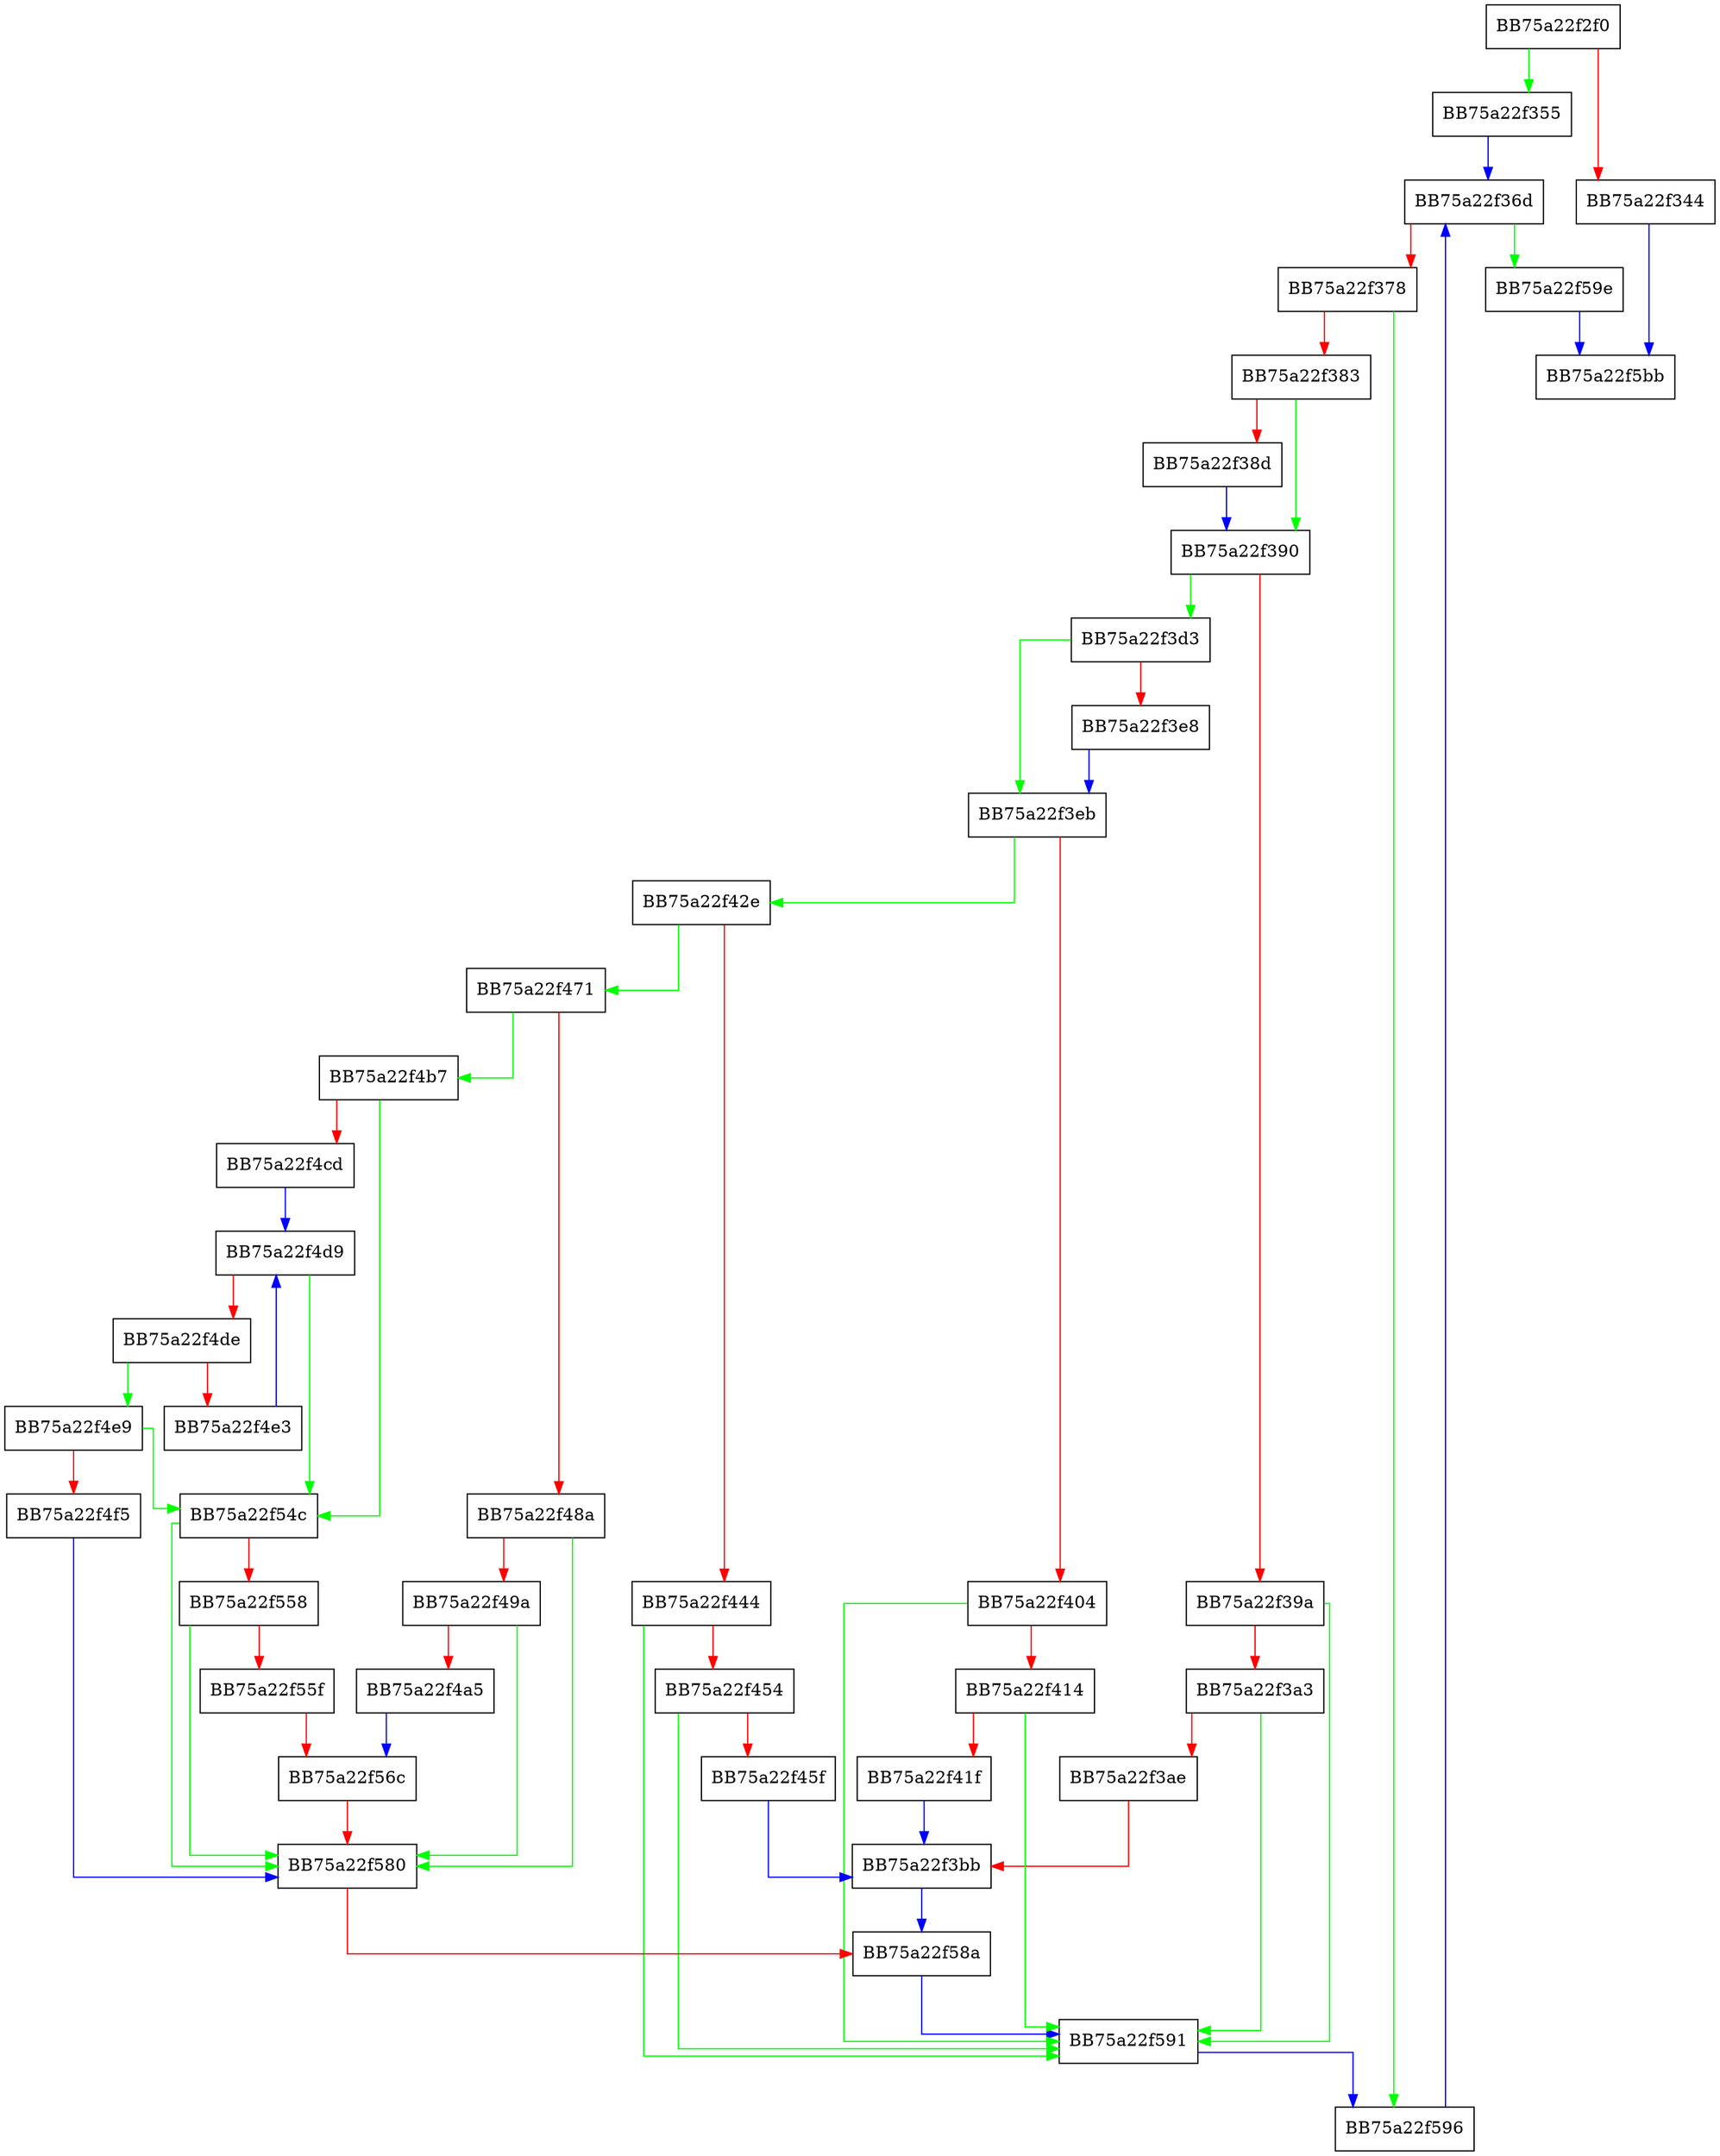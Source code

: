 digraph LoadEopMonitoringProcessInfo {
  node [shape="box"];
  graph [splines=ortho];
  BB75a22f2f0 -> BB75a22f355 [color="green"];
  BB75a22f2f0 -> BB75a22f344 [color="red"];
  BB75a22f344 -> BB75a22f5bb [color="blue"];
  BB75a22f355 -> BB75a22f36d [color="blue"];
  BB75a22f36d -> BB75a22f59e [color="green"];
  BB75a22f36d -> BB75a22f378 [color="red"];
  BB75a22f378 -> BB75a22f596 [color="green"];
  BB75a22f378 -> BB75a22f383 [color="red"];
  BB75a22f383 -> BB75a22f390 [color="green"];
  BB75a22f383 -> BB75a22f38d [color="red"];
  BB75a22f38d -> BB75a22f390 [color="blue"];
  BB75a22f390 -> BB75a22f3d3 [color="green"];
  BB75a22f390 -> BB75a22f39a [color="red"];
  BB75a22f39a -> BB75a22f591 [color="green"];
  BB75a22f39a -> BB75a22f3a3 [color="red"];
  BB75a22f3a3 -> BB75a22f591 [color="green"];
  BB75a22f3a3 -> BB75a22f3ae [color="red"];
  BB75a22f3ae -> BB75a22f3bb [color="red"];
  BB75a22f3bb -> BB75a22f58a [color="blue"];
  BB75a22f3d3 -> BB75a22f3eb [color="green"];
  BB75a22f3d3 -> BB75a22f3e8 [color="red"];
  BB75a22f3e8 -> BB75a22f3eb [color="blue"];
  BB75a22f3eb -> BB75a22f42e [color="green"];
  BB75a22f3eb -> BB75a22f404 [color="red"];
  BB75a22f404 -> BB75a22f591 [color="green"];
  BB75a22f404 -> BB75a22f414 [color="red"];
  BB75a22f414 -> BB75a22f591 [color="green"];
  BB75a22f414 -> BB75a22f41f [color="red"];
  BB75a22f41f -> BB75a22f3bb [color="blue"];
  BB75a22f42e -> BB75a22f471 [color="green"];
  BB75a22f42e -> BB75a22f444 [color="red"];
  BB75a22f444 -> BB75a22f591 [color="green"];
  BB75a22f444 -> BB75a22f454 [color="red"];
  BB75a22f454 -> BB75a22f591 [color="green"];
  BB75a22f454 -> BB75a22f45f [color="red"];
  BB75a22f45f -> BB75a22f3bb [color="blue"];
  BB75a22f471 -> BB75a22f4b7 [color="green"];
  BB75a22f471 -> BB75a22f48a [color="red"];
  BB75a22f48a -> BB75a22f580 [color="green"];
  BB75a22f48a -> BB75a22f49a [color="red"];
  BB75a22f49a -> BB75a22f580 [color="green"];
  BB75a22f49a -> BB75a22f4a5 [color="red"];
  BB75a22f4a5 -> BB75a22f56c [color="blue"];
  BB75a22f4b7 -> BB75a22f54c [color="green"];
  BB75a22f4b7 -> BB75a22f4cd [color="red"];
  BB75a22f4cd -> BB75a22f4d9 [color="blue"];
  BB75a22f4d9 -> BB75a22f54c [color="green"];
  BB75a22f4d9 -> BB75a22f4de [color="red"];
  BB75a22f4de -> BB75a22f4e9 [color="green"];
  BB75a22f4de -> BB75a22f4e3 [color="red"];
  BB75a22f4e3 -> BB75a22f4d9 [color="blue"];
  BB75a22f4e9 -> BB75a22f54c [color="green"];
  BB75a22f4e9 -> BB75a22f4f5 [color="red"];
  BB75a22f4f5 -> BB75a22f580 [color="blue"];
  BB75a22f54c -> BB75a22f580 [color="green"];
  BB75a22f54c -> BB75a22f558 [color="red"];
  BB75a22f558 -> BB75a22f580 [color="green"];
  BB75a22f558 -> BB75a22f55f [color="red"];
  BB75a22f55f -> BB75a22f56c [color="red"];
  BB75a22f56c -> BB75a22f580 [color="red"];
  BB75a22f580 -> BB75a22f58a [color="red"];
  BB75a22f58a -> BB75a22f591 [color="blue"];
  BB75a22f591 -> BB75a22f596 [color="blue"];
  BB75a22f596 -> BB75a22f36d [color="blue"];
  BB75a22f59e -> BB75a22f5bb [color="blue"];
}